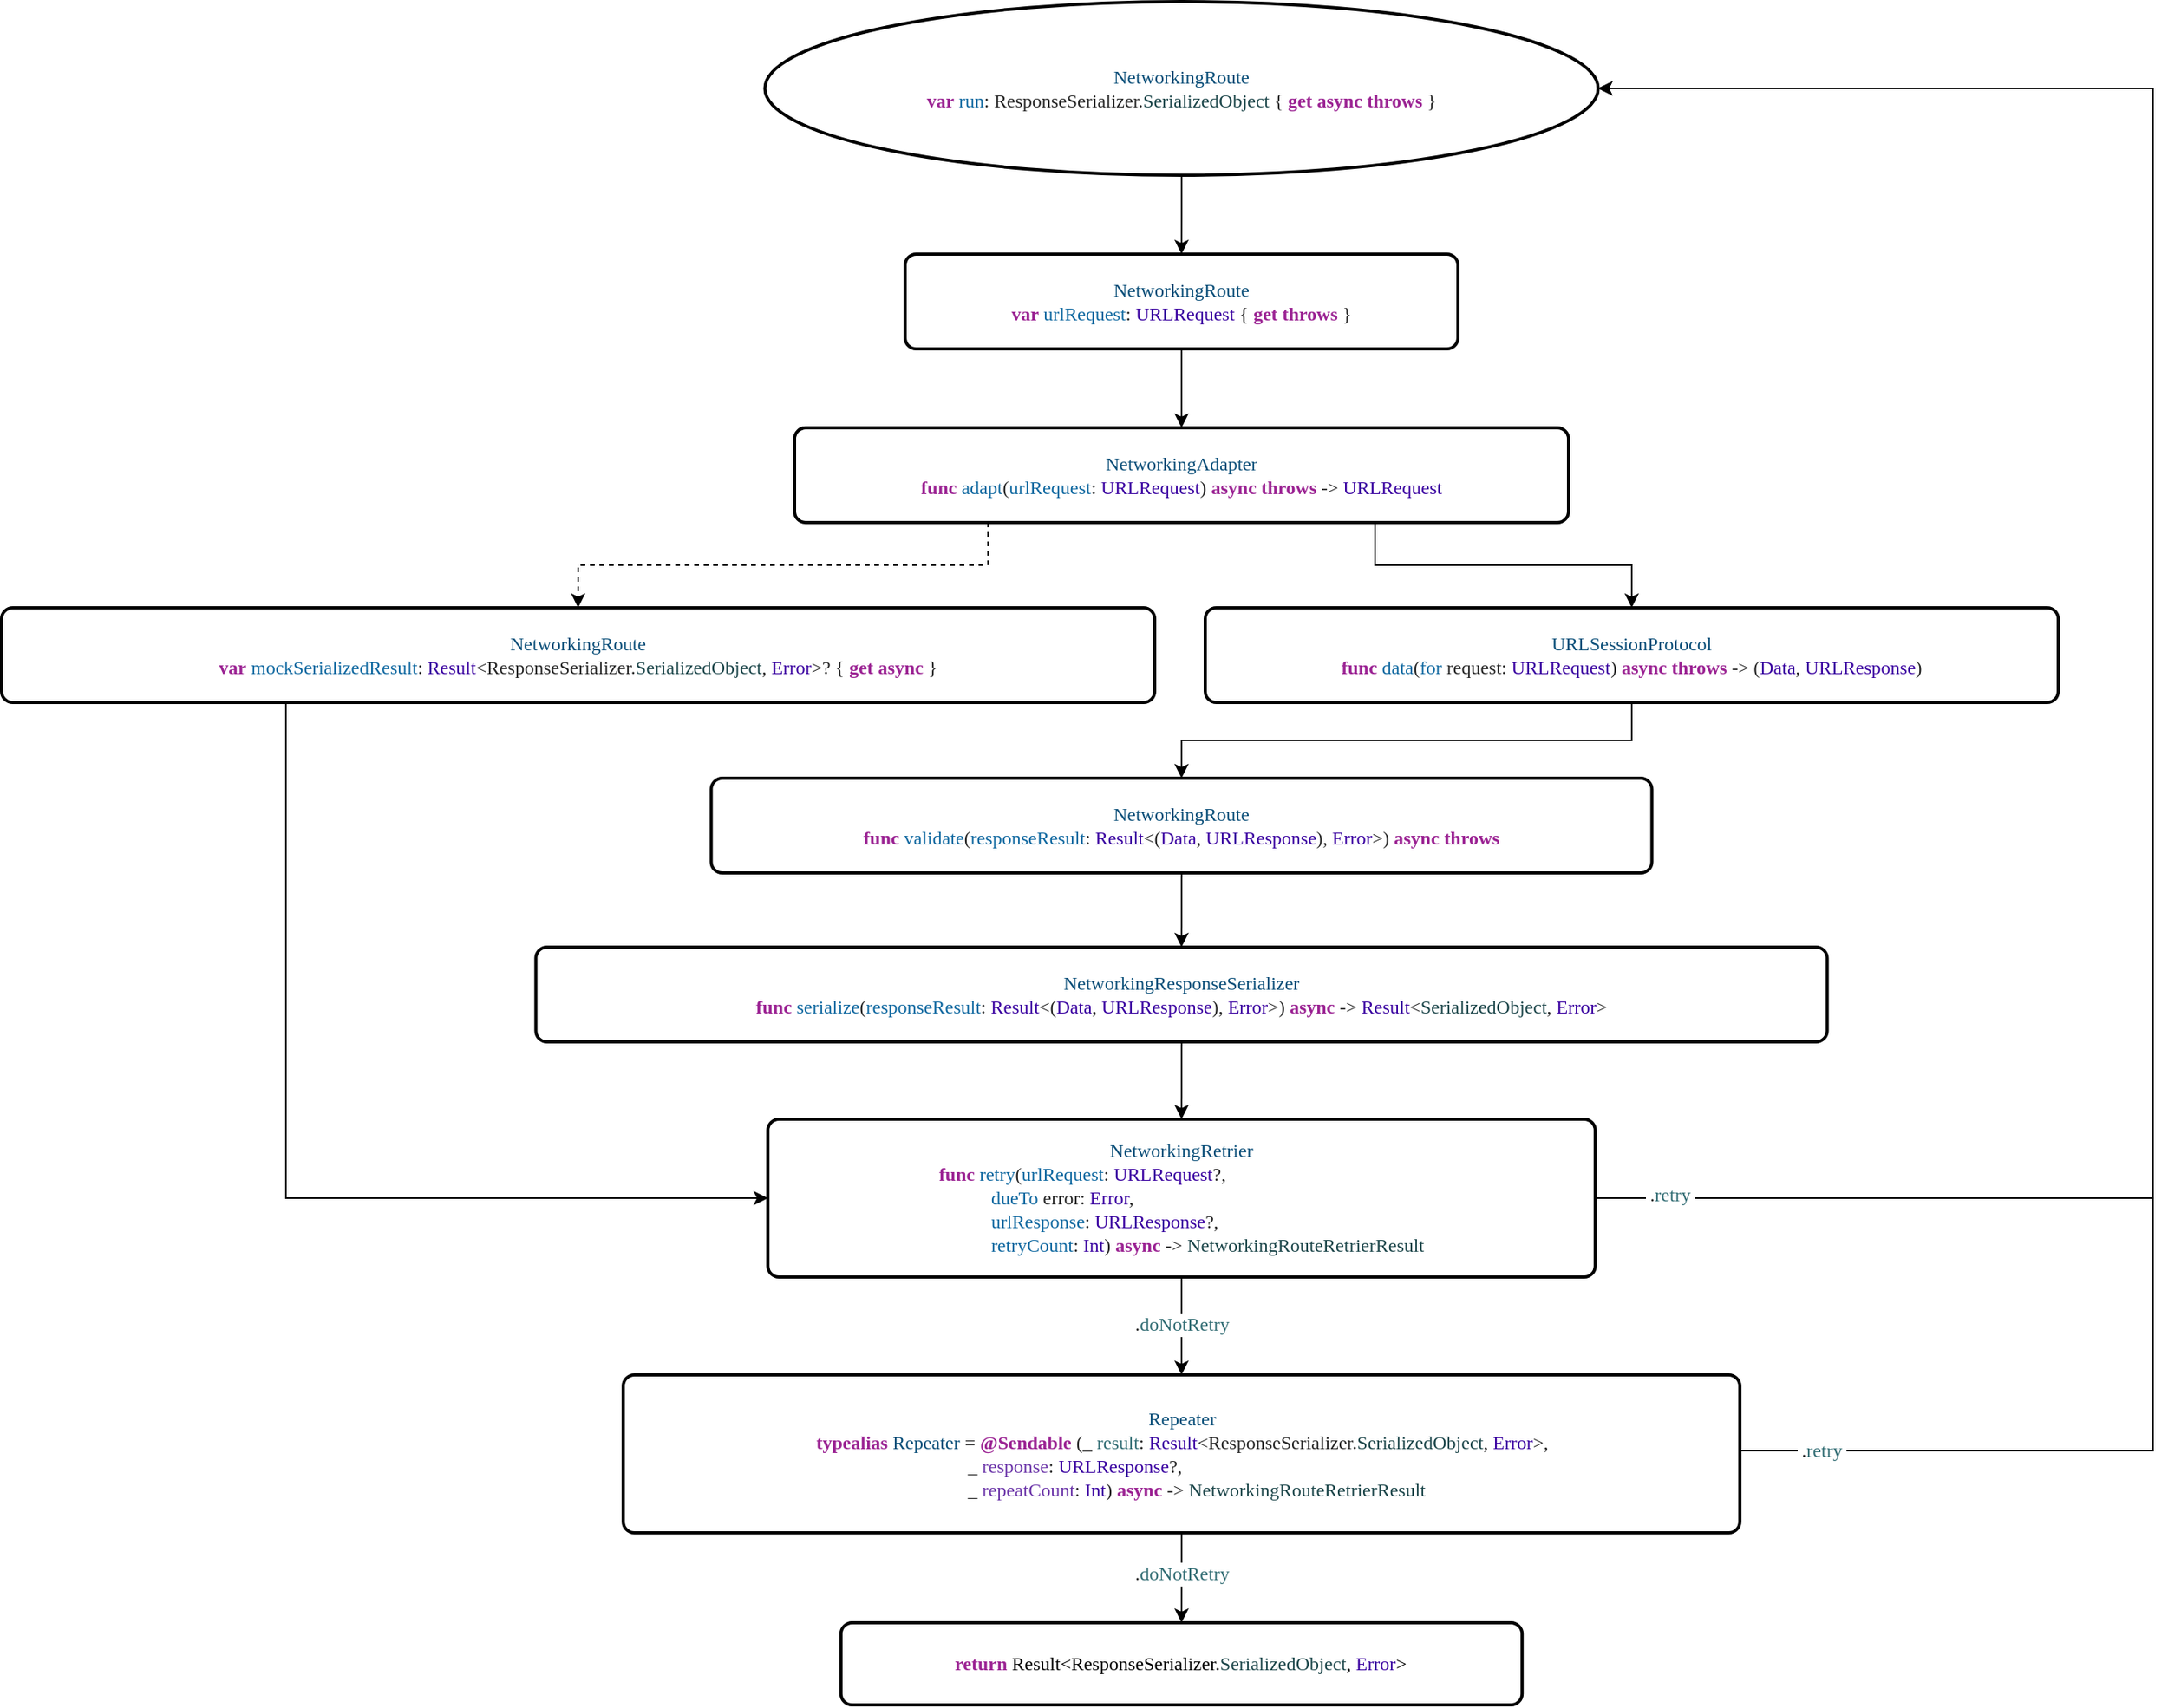 <mxfile version="27.1.6">
  <diagram name="Page-1" id="aGFROf3UrSrFZ-4ZgrgD">
    <mxGraphModel dx="1609" dy="1250" grid="1" gridSize="6" guides="1" tooltips="1" connect="1" arrows="1" fold="1" page="1" pageScale="1" pageWidth="700" pageHeight="550" background="none" math="0" shadow="0">
      <root>
        <mxCell id="0" />
        <mxCell id="1" parent="0" />
        <mxCell id="tvYDaslGmQestlXSa17e-4" style="edgeStyle=orthogonalEdgeStyle;rounded=0;orthogonalLoop=1;jettySize=auto;html=1;entryX=0.5;entryY=0;entryDx=0;entryDy=0;" parent="1" source="tvYDaslGmQestlXSa17e-5" target="tvYDaslGmQestlXSa17e-6" edge="1">
          <mxGeometry relative="1" as="geometry" />
        </mxCell>
        <mxCell id="tvYDaslGmQestlXSa17e-5" value="&lt;p style=&quot;margin: 0px; font-width: normal; line-height: normal; font-family: Menlo; font-size-adjust: none; font-kerning: auto; font-variant-alternates: normal; font-variant-ligatures: normal; font-variant-numeric: normal; font-variant-east-asian: normal; font-variant-position: normal; font-feature-settings: normal; font-optical-sizing: auto; font-variation-settings: normal; color: rgb(11, 79, 121); background-color: rgb(255, 255, 255);&quot;&gt;NetworkingRoute&lt;/p&gt;&lt;div&gt;&lt;p style=&quot;margin: 0px; font-style: normal; font-variant-caps: normal; font-width: normal; line-height: normal; font-family: Menlo; font-size-adjust: none; font-kerning: auto; font-variant-alternates: normal; font-variant-ligatures: normal; font-variant-numeric: normal; font-variant-east-asian: normal; font-variant-position: normal; font-feature-settings: normal; font-optical-sizing: auto; font-variation-settings: normal; color: rgba(0, 0, 0, 0.85); background-color: rgb(255, 255, 255);&quot;&gt;&lt;span style=&quot;color: rgb(155, 35, 147);&quot;&gt;&lt;b&gt;var&lt;/b&gt;&lt;/span&gt; &lt;span style=&quot;color: rgb(15, 104, 160);&quot;&gt;run&lt;/span&gt;: ResponseSerializer.&lt;span style=&quot;color: rgb(28, 70, 74);&quot;&gt;SerializedObject&lt;/span&gt; {&amp;nbsp;&lt;span style=&quot;color: rgb(155, 35, 147);&quot;&gt;&lt;b&gt;get&lt;/b&gt;&lt;/span&gt;&amp;nbsp;&lt;span style=&quot;color: rgb(155, 35, 147);&quot;&gt;&lt;b&gt;async&lt;/b&gt;&lt;/span&gt;&amp;nbsp;&lt;span style=&quot;color: rgb(155, 35, 147);&quot;&gt;&lt;b&gt;throws&lt;/b&gt;&lt;/span&gt;&amp;nbsp;}&lt;/p&gt;&lt;/div&gt;" style="strokeWidth=2;html=1;shape=mxgraph.flowchart.start_1;whiteSpace=wrap;fillColor=light-dark(#FFFFFF,#121212);" parent="1" vertex="1">
          <mxGeometry x="501.25" y="12" width="527.5" height="110" as="geometry" />
        </mxCell>
        <mxCell id="z3iySmhylYlxjhsodRu1-71" style="edgeStyle=orthogonalEdgeStyle;shape=connector;rounded=0;jumpStyle=arc;jumpSize=12;orthogonalLoop=1;jettySize=auto;html=1;entryX=0.5;entryY=0;entryDx=0;entryDy=0;strokeColor=default;align=center;verticalAlign=middle;fontFamily=Helvetica;fontSize=11;fontColor=default;labelBackgroundColor=default;endArrow=classic;" edge="1" parent="1" source="tvYDaslGmQestlXSa17e-6" target="tvYDaslGmQestlXSa17e-7">
          <mxGeometry relative="1" as="geometry" />
        </mxCell>
        <mxCell id="tvYDaslGmQestlXSa17e-6" value="&lt;p style=&quot;margin: 0px; font-style: normal; font-variant-caps: normal; font-width: normal; line-height: normal; font-family: Menlo; font-size-adjust: none; font-kerning: auto; font-variant-alternates: normal; font-variant-ligatures: normal; font-variant-numeric: normal; font-variant-east-asian: normal; font-variant-position: normal; font-feature-settings: normal; font-optical-sizing: auto; font-variation-settings: normal; color: rgb(11, 79, 121); background-color: rgb(255, 255, 255);&quot;&gt;NetworkingRoute&lt;/p&gt;&lt;p style=&quot;margin: 0px; font-style: normal; font-variant-caps: normal; font-weight: normal; font-width: normal; font-size: 12px; line-height: normal; font-family: Menlo; font-size-adjust: none; font-kerning: auto; font-variant-alternates: normal; font-variant-ligatures: normal; font-variant-numeric: normal; font-variant-east-asian: normal; font-variant-position: normal; font-feature-settings: normal; font-optical-sizing: auto; font-variation-settings: normal; color: rgb(155, 35, 147); background-color: rgb(255, 255, 255);&quot;&gt;&lt;b&gt;var&lt;/b&gt;&lt;span style=&quot;color: rgba(0, 0, 0, 0.85);&quot;&gt; &lt;/span&gt;&lt;span style=&quot;color: rgb(15, 104, 160);&quot;&gt;urlRequest&lt;/span&gt;&lt;span style=&quot;color: rgba(0, 0, 0, 0.85);&quot;&gt;: &lt;/span&gt;&lt;span style=&quot;color: rgb(57, 0, 160);&quot;&gt;URLRequest&lt;/span&gt;&lt;span style=&quot;color: rgba(0, 0, 0, 0.85);&quot;&gt; { &lt;/span&gt;&lt;b&gt;get&lt;/b&gt;&lt;span style=&quot;color: rgba(0, 0, 0, 0.85);&quot;&gt; &lt;/span&gt;&lt;b&gt;throws&lt;/b&gt;&lt;span style=&quot;color: rgba(0, 0, 0, 0.85);&quot;&gt; }&lt;/span&gt;&lt;/p&gt;" style="rounded=1;whiteSpace=wrap;html=1;absoluteArcSize=1;arcSize=14;strokeWidth=2;fillColor=light-dark(#FFFFFF,#121212);" parent="1" vertex="1">
          <mxGeometry x="590" y="172" width="350" height="60" as="geometry" />
        </mxCell>
        <mxCell id="z3iySmhylYlxjhsodRu1-72" style="edgeStyle=orthogonalEdgeStyle;shape=connector;rounded=0;jumpStyle=arc;jumpSize=12;orthogonalLoop=1;jettySize=auto;html=1;entryX=0.5;entryY=0;entryDx=0;entryDy=0;strokeColor=default;align=center;verticalAlign=middle;fontFamily=Helvetica;fontSize=11;fontColor=default;labelBackgroundColor=default;endArrow=classic;exitX=0.25;exitY=1;exitDx=0;exitDy=0;dashed=1;" edge="1" parent="1" source="tvYDaslGmQestlXSa17e-7" target="tvYDaslGmQestlXSa17e-21">
          <mxGeometry relative="1" as="geometry">
            <Array as="points">
              <mxPoint x="643" y="369" />
              <mxPoint x="383" y="369" />
            </Array>
          </mxGeometry>
        </mxCell>
        <mxCell id="z3iySmhylYlxjhsodRu1-73" style="edgeStyle=orthogonalEdgeStyle;shape=connector;rounded=0;jumpStyle=arc;jumpSize=12;orthogonalLoop=1;jettySize=auto;html=1;entryX=0.5;entryY=0;entryDx=0;entryDy=0;strokeColor=default;align=center;verticalAlign=middle;fontFamily=Helvetica;fontSize=11;fontColor=default;labelBackgroundColor=default;endArrow=classic;exitX=0.75;exitY=1;exitDx=0;exitDy=0;" edge="1" parent="1" source="tvYDaslGmQestlXSa17e-7" target="tvYDaslGmQestlXSa17e-23">
          <mxGeometry relative="1" as="geometry" />
        </mxCell>
        <mxCell id="tvYDaslGmQestlXSa17e-7" value="&lt;p style=&quot;margin: 0px; font-style: normal; font-variant-caps: normal; font-width: normal; line-height: normal; font-family: Menlo; font-size-adjust: none; font-kerning: auto; font-variant-alternates: normal; font-variant-ligatures: normal; font-variant-numeric: normal; font-variant-east-asian: normal; font-variant-position: normal; font-feature-settings: normal; font-optical-sizing: auto; font-variation-settings: normal; color: rgb(11, 79, 121); background-color: rgb(255, 255, 255);&quot;&gt;NetworkingAdapter&lt;/p&gt;&lt;p style=&quot;margin: 0px; font-style: normal; font-variant-caps: normal; font-width: normal; line-height: normal; font-family: Menlo; font-size-adjust: none; font-kerning: auto; font-variant-alternates: normal; font-variant-ligatures: normal; font-variant-numeric: normal; font-variant-east-asian: normal; font-variant-position: normal; font-feature-settings: normal; font-optical-sizing: auto; font-variation-settings: normal; color: rgb(57, 0, 160); background-color: rgb(255, 255, 255);&quot;&gt;&lt;span style=&quot;color: rgb(155, 35, 147);&quot;&gt;&lt;b&gt;func&lt;/b&gt;&lt;/span&gt;&lt;span style=&quot;color: rgba(0, 0, 0, 0.85);&quot;&gt; &lt;/span&gt;&lt;span style=&quot;color: rgb(15, 104, 160);&quot;&gt;adapt&lt;/span&gt;&lt;span style=&quot;color: rgba(0, 0, 0, 0.85);&quot;&gt;(&lt;/span&gt;&lt;span style=&quot;color: rgb(15, 104, 160);&quot;&gt;urlRequest&lt;/span&gt;&lt;span style=&quot;color: rgba(0, 0, 0, 0.85);&quot;&gt;: &lt;/span&gt;URLRequest&lt;span style=&quot;color: rgba(0, 0, 0, 0.85);&quot;&gt;) &lt;/span&gt;&lt;span style=&quot;color: rgb(155, 35, 147);&quot;&gt;&lt;b&gt;async&lt;/b&gt;&lt;/span&gt;&lt;span style=&quot;color: rgba(0, 0, 0, 0.85);&quot;&gt; &lt;/span&gt;&lt;span style=&quot;color: rgb(155, 35, 147);&quot;&gt;&lt;b&gt;throws&lt;/b&gt;&lt;/span&gt;&lt;span style=&quot;color: rgba(0, 0, 0, 0.85);&quot;&gt; -&amp;gt; &lt;/span&gt;URLRequest&lt;/p&gt;" style="rounded=1;whiteSpace=wrap;html=1;absoluteArcSize=1;arcSize=14;strokeWidth=2;fillColor=light-dark(#FFFFFF,#121212);" parent="1" vertex="1">
          <mxGeometry x="520" y="282" width="490" height="60" as="geometry" />
        </mxCell>
        <mxCell id="z3iySmhylYlxjhsodRu1-79" style="edgeStyle=orthogonalEdgeStyle;shape=connector;rounded=0;jumpStyle=arc;jumpSize=12;orthogonalLoop=1;jettySize=auto;html=1;entryX=0;entryY=0.5;entryDx=0;entryDy=0;strokeColor=default;align=center;verticalAlign=middle;fontFamily=Helvetica;fontSize=11;fontColor=default;labelBackgroundColor=default;endArrow=classic;exitX=0.25;exitY=1;exitDx=0;exitDy=0;" edge="1" parent="1" source="tvYDaslGmQestlXSa17e-21" target="tvYDaslGmQestlXSa17e-26">
          <mxGeometry relative="1" as="geometry">
            <Array as="points">
              <mxPoint x="198" y="456" />
              <mxPoint x="198" y="770" />
            </Array>
          </mxGeometry>
        </mxCell>
        <mxCell id="tvYDaslGmQestlXSa17e-21" value="&lt;p style=&quot;margin: 0px; font-style: normal; font-variant-caps: normal; font-width: normal; line-height: normal; font-family: Menlo; font-size-adjust: none; font-kerning: auto; font-variant-alternates: normal; font-variant-ligatures: normal; font-variant-numeric: normal; font-variant-east-asian: normal; font-variant-position: normal; font-feature-settings: normal; font-optical-sizing: auto; font-variation-settings: normal; color: rgb(11, 79, 121); background-color: rgb(255, 255, 255);&quot;&gt;NetworkingRoute&lt;/p&gt;&lt;p style=&quot;margin: 0px; font-style: normal; font-variant-caps: normal; font-width: normal; line-height: normal; font-family: Menlo; font-size-adjust: none; font-kerning: auto; font-variant-alternates: normal; font-variant-ligatures: normal; font-variant-numeric: normal; font-variant-east-asian: normal; font-variant-position: normal; font-variant-emoji: normal; font-feature-settings: normal; font-optical-sizing: auto; font-variation-settings: normal; color: rgba(0, 0, 0, 0.85); background-color: rgb(255, 255, 255);&quot;&gt;&lt;span style=&quot;color: #9b2393&quot;&gt;&lt;b&gt;var&lt;/b&gt;&lt;/span&gt; &lt;span style=&quot;color: #0f68a0&quot;&gt;mockSerializedResult&lt;/span&gt;: &lt;span style=&quot;color: #3900a0&quot;&gt;Result&lt;/span&gt;&amp;lt;ResponseSerializer.&lt;span style=&quot;color: #1c464a&quot;&gt;SerializedObject&lt;/span&gt;, &lt;span style=&quot;color: #3900a0&quot;&gt;Error&lt;/span&gt;&amp;gt;? { &lt;span style=&quot;color: #9b2393&quot;&gt;&lt;b&gt;get&lt;/b&gt;&lt;/span&gt; &lt;span style=&quot;color: #9b2393&quot;&gt;&lt;b&gt;async&lt;/b&gt;&lt;/span&gt; }&lt;/p&gt;" style="rounded=1;whiteSpace=wrap;html=1;absoluteArcSize=1;arcSize=14;strokeWidth=2;fillColor=light-dark(#FFFFFF,#121212);" parent="1" vertex="1">
          <mxGeometry x="18" y="396" width="730" height="60" as="geometry" />
        </mxCell>
        <mxCell id="z3iySmhylYlxjhsodRu1-76" style="edgeStyle=orthogonalEdgeStyle;shape=connector;rounded=0;jumpStyle=arc;jumpSize=12;orthogonalLoop=1;jettySize=auto;html=1;entryX=0.5;entryY=0;entryDx=0;entryDy=0;strokeColor=default;align=center;verticalAlign=middle;fontFamily=Helvetica;fontSize=11;fontColor=default;labelBackgroundColor=default;endArrow=classic;exitX=0.5;exitY=1;exitDx=0;exitDy=0;" edge="1" parent="1" source="tvYDaslGmQestlXSa17e-23" target="z3iySmhylYlxjhsodRu1-70">
          <mxGeometry relative="1" as="geometry" />
        </mxCell>
        <mxCell id="tvYDaslGmQestlXSa17e-23" value="&lt;p style=&quot;margin: 0px; font-style: normal; font-variant-caps: normal; font-width: normal; line-height: normal; font-family: Menlo; font-size-adjust: none; font-kerning: auto; font-variant-alternates: normal; font-variant-ligatures: normal; font-variant-numeric: normal; font-variant-east-asian: normal; font-variant-position: normal; font-feature-settings: normal; font-optical-sizing: auto; font-variation-settings: normal; color: rgb(11, 79, 121); background-color: rgb(255, 255, 255);&quot;&gt;URLSessionProtocol&lt;/p&gt;&lt;p style=&quot;margin: 0px; font-style: normal; font-variant-caps: normal; font-width: normal; line-height: normal; font-family: Menlo; font-size-adjust: none; font-kerning: auto; font-variant-alternates: normal; font-variant-ligatures: normal; font-variant-numeric: normal; font-variant-east-asian: normal; font-variant-position: normal; font-variant-emoji: normal; font-feature-settings: normal; font-optical-sizing: auto; font-variation-settings: normal; color: rgb(57, 0, 160); background-color: rgb(255, 255, 255);&quot;&gt;&lt;span style=&quot;color: #9b2393&quot;&gt;&lt;b&gt;func&lt;/b&gt;&lt;/span&gt;&lt;span style=&quot;color: rgba(0, 0, 0, 0.85)&quot;&gt; &lt;/span&gt;&lt;span style=&quot;color: #0f68a0&quot;&gt;data&lt;/span&gt;&lt;span style=&quot;color: rgba(0, 0, 0, 0.85)&quot;&gt;(&lt;/span&gt;&lt;span style=&quot;color: #0f68a0&quot;&gt;for&lt;/span&gt;&lt;span style=&quot;color: rgba(0, 0, 0, 0.85)&quot;&gt; request: &lt;/span&gt;URLRequest&lt;span style=&quot;color: rgba(0, 0, 0, 0.85)&quot;&gt;) &lt;/span&gt;&lt;span style=&quot;color: #9b2393&quot;&gt;&lt;b&gt;async&lt;/b&gt;&lt;/span&gt;&lt;span style=&quot;color: rgba(0, 0, 0, 0.85)&quot;&gt; &lt;/span&gt;&lt;span style=&quot;color: #9b2393&quot;&gt;&lt;b&gt;throws&lt;/b&gt;&lt;/span&gt;&lt;span style=&quot;color: rgba(0, 0, 0, 0.85)&quot;&gt; -&amp;gt; (&lt;/span&gt;Data&lt;span style=&quot;color: rgba(0, 0, 0, 0.85)&quot;&gt;, &lt;/span&gt;URLResponse&lt;span style=&quot;color: rgba(0, 0, 0, 0.85)&quot;&gt;)&lt;/span&gt;&lt;/p&gt;" style="rounded=1;whiteSpace=wrap;html=1;absoluteArcSize=1;arcSize=14;strokeWidth=2;fillColor=light-dark(#FFFFFF,#121212);" parent="1" vertex="1">
          <mxGeometry x="780" y="396" width="540" height="60" as="geometry" />
        </mxCell>
        <mxCell id="z3iySmhylYlxjhsodRu1-78" style="edgeStyle=orthogonalEdgeStyle;shape=connector;rounded=0;jumpStyle=arc;jumpSize=12;orthogonalLoop=1;jettySize=auto;html=1;entryX=0.5;entryY=0;entryDx=0;entryDy=0;strokeColor=default;align=center;verticalAlign=middle;fontFamily=Helvetica;fontSize=11;fontColor=default;labelBackgroundColor=default;endArrow=classic;" edge="1" parent="1" source="tvYDaslGmQestlXSa17e-25" target="tvYDaslGmQestlXSa17e-26">
          <mxGeometry relative="1" as="geometry" />
        </mxCell>
        <mxCell id="tvYDaslGmQestlXSa17e-25" value="&lt;p style=&quot;margin: 0px; font-style: normal; font-variant-caps: normal; font-width: normal; line-height: normal; font-family: Menlo; font-size-adjust: none; font-kerning: auto; font-variant-alternates: normal; font-variant-ligatures: normal; font-variant-numeric: normal; font-variant-east-asian: normal; font-variant-position: normal; font-feature-settings: normal; font-optical-sizing: auto; font-variation-settings: normal; color: rgb(11, 79, 121); background-color: rgb(255, 255, 255);&quot;&gt;&lt;span style=&quot;color: rgb(155, 35, 147);&quot;&gt;&lt;span style=&quot;color: rgb(11, 79, 121); background-color: rgb(255, 255, 255);&quot;&gt;NetworkingResponseSerializer&lt;/span&gt;&lt;/span&gt;&lt;/p&gt;&lt;p style=&quot;margin: 0px; font-style: normal; font-variant-caps: normal; font-width: normal; line-height: normal; font-family: Menlo; font-size-adjust: none; font-kerning: auto; font-variant-alternates: normal; font-variant-ligatures: normal; font-variant-numeric: normal; font-variant-east-asian: normal; font-variant-position: normal; font-feature-settings: normal; font-optical-sizing: auto; font-variation-settings: normal; color: rgb(57, 0, 160); background-color: rgb(255, 255, 255);&quot;&gt;&lt;span style=&quot;color: rgb(155, 35, 147);&quot;&gt;&lt;b&gt;func&lt;/b&gt;&lt;/span&gt;&lt;span style=&quot;color: rgba(0, 0, 0, 0.85);&quot;&gt; &lt;/span&gt;&lt;span style=&quot;color: rgb(15, 104, 160);&quot;&gt;serialize&lt;/span&gt;&lt;span style=&quot;color: rgba(0, 0, 0, 0.85);&quot;&gt;(&lt;/span&gt;&lt;span style=&quot;color: rgb(15, 104, 160);&quot;&gt;responseResult&lt;/span&gt;&lt;span style=&quot;color: rgba(0, 0, 0, 0.85);&quot;&gt;: &lt;/span&gt;Result&lt;span style=&quot;color: rgba(0, 0, 0, 0.85);&quot;&gt;&amp;lt;(&lt;/span&gt;Data&lt;span style=&quot;color: rgba(0, 0, 0, 0.85);&quot;&gt;, &lt;/span&gt;URLResponse&lt;span style=&quot;color: rgba(0, 0, 0, 0.85);&quot;&gt;), &lt;/span&gt;Error&lt;span style=&quot;color: rgba(0, 0, 0, 0.85);&quot;&gt;&amp;gt;) &lt;/span&gt;&lt;span style=&quot;color: rgb(155, 35, 147);&quot;&gt;&lt;b&gt;async&lt;/b&gt;&lt;/span&gt;&lt;span style=&quot;color: rgba(0, 0, 0, 0.85);&quot;&gt; -&amp;gt; &lt;/span&gt;Result&lt;span style=&quot;color: rgba(0, 0, 0, 0.85);&quot;&gt;&amp;lt;&lt;/span&gt;&lt;span style=&quot;color: rgb(28, 70, 74);&quot;&gt;SerializedObject&lt;/span&gt;&lt;span style=&quot;color: rgba(0, 0, 0, 0.85);&quot;&gt;, &lt;/span&gt;Error&lt;span style=&quot;color: rgba(0, 0, 0, 0.85);&quot;&gt;&amp;gt;&lt;/span&gt;&lt;/p&gt;" style="rounded=1;whiteSpace=wrap;html=1;absoluteArcSize=1;arcSize=14;strokeWidth=2;fillColor=light-dark(#FFFFFF,#121212);" parent="1" vertex="1">
          <mxGeometry x="356.25" y="611" width="817.5" height="60" as="geometry" />
        </mxCell>
        <mxCell id="tvYDaslGmQestlXSa17e-26" value="&lt;p style=&quot;margin: 0px; font-style: normal; font-variant-caps: normal; font-width: normal; line-height: normal; font-family: Menlo; font-size-adjust: none; font-kerning: auto; font-variant-alternates: normal; font-variant-ligatures: normal; font-variant-numeric: normal; font-variant-east-asian: normal; font-variant-position: normal; font-feature-settings: normal; font-optical-sizing: auto; font-variation-settings: normal; color: rgb(11, 79, 121); background-color: rgb(255, 255, 255);&quot;&gt;&lt;span style=&quot;color: rgb(155, 35, 147);&quot;&gt;&lt;span style=&quot;color: rgb(11, 79, 121); background-color: rgb(255, 255, 255);&quot;&gt;NetworkingRetrier&lt;/span&gt;&lt;/span&gt;&lt;/p&gt;&lt;p style=&quot;text-align: left; margin: 0px; font-style: normal; font-variant-caps: normal; font-width: normal; line-height: normal; font-family: Menlo; font-size-adjust: none; font-kerning: auto; font-variant-alternates: normal; font-variant-ligatures: normal; font-variant-numeric: normal; font-variant-east-asian: normal; font-variant-position: normal; font-feature-settings: normal; font-optical-sizing: auto; font-variation-settings: normal; color: rgb(15, 104, 160); background-color: rgb(255, 255, 255);&quot;&gt;&lt;span style=&quot;color: rgb(155, 35, 147);&quot;&gt;&lt;b&gt;func&lt;/b&gt;&lt;/span&gt;&lt;span style=&quot;color: rgba(0, 0, 0, 0.85);&quot;&gt; &lt;/span&gt;retry&lt;span style=&quot;color: rgba(0, 0, 0, 0.85);&quot;&gt;(&lt;/span&gt;urlRequest&lt;span style=&quot;color: rgba(0, 0, 0, 0.85);&quot;&gt;: &lt;/span&gt;&lt;span style=&quot;color: rgb(57, 0, 160);&quot;&gt;URLRequest&lt;/span&gt;&lt;span style=&quot;color: rgba(0, 0, 0, 0.85);&quot;&gt;?,&lt;/span&gt;&lt;/p&gt;&lt;p style=&quot;text-align: left; margin: 0px; font-style: normal; font-variant-caps: normal; font-width: normal; line-height: normal; font-family: Menlo; font-size-adjust: none; font-kerning: auto; font-variant-alternates: normal; font-variant-ligatures: normal; font-variant-numeric: normal; font-variant-east-asian: normal; font-variant-position: normal; font-feature-settings: normal; font-optical-sizing: auto; font-variation-settings: normal; color: rgba(0, 0, 0, 0.85); background-color: rgb(255, 255, 255);&quot;&gt;&amp;nbsp;&amp;nbsp; &amp;nbsp; &amp;nbsp; &amp;nbsp; &amp;nbsp; &lt;span style=&quot;color: rgb(15, 104, 160);&quot;&gt;dueTo&lt;/span&gt; error: &lt;span style=&quot;color: rgb(57, 0, 160);&quot;&gt;Error&lt;/span&gt;,&lt;/p&gt;&lt;p style=&quot;text-align: left; margin: 0px; font-style: normal; font-variant-caps: normal; font-width: normal; line-height: normal; font-family: Menlo; font-size-adjust: none; font-kerning: auto; font-variant-alternates: normal; font-variant-ligatures: normal; font-variant-numeric: normal; font-variant-east-asian: normal; font-variant-position: normal; font-feature-settings: normal; font-optical-sizing: auto; font-variation-settings: normal; color: rgba(0, 0, 0, 0.85); background-color: rgb(255, 255, 255);&quot;&gt;&amp;nbsp;&amp;nbsp; &amp;nbsp; &amp;nbsp; &amp;nbsp; &amp;nbsp; &lt;span style=&quot;color: rgb(15, 104, 160);&quot;&gt;urlResponse&lt;/span&gt;: &lt;span style=&quot;color: rgb(57, 0, 160);&quot;&gt;URLResponse&lt;/span&gt;?,&lt;/p&gt;&lt;p style=&quot;text-align: left; margin: 0px; font-style: normal; font-variant-caps: normal; font-width: normal; line-height: normal; font-family: Menlo; font-size-adjust: none; font-kerning: auto; font-variant-alternates: normal; font-variant-ligatures: normal; font-variant-numeric: normal; font-variant-east-asian: normal; font-variant-position: normal; font-feature-settings: normal; font-optical-sizing: auto; font-variation-settings: normal; color: rgb(28, 70, 74); background-color: rgb(255, 255, 255);&quot;&gt;&lt;span style=&quot;color: rgba(0, 0, 0, 0.85);&quot;&gt;&amp;nbsp;&amp;nbsp; &amp;nbsp; &amp;nbsp; &amp;nbsp; &amp;nbsp; &lt;/span&gt;&lt;span style=&quot;color: rgb(15, 104, 160);&quot;&gt;retryCount&lt;/span&gt;&lt;span style=&quot;color: rgba(0, 0, 0, 0.85);&quot;&gt;: &lt;/span&gt;&lt;span style=&quot;color: rgb(57, 0, 160);&quot;&gt;Int&lt;/span&gt;&lt;span style=&quot;color: rgba(0, 0, 0, 0.85);&quot;&gt;) &lt;/span&gt;&lt;span style=&quot;color: rgb(155, 35, 147);&quot;&gt;&lt;b&gt;async&lt;/b&gt;&lt;/span&gt;&lt;span style=&quot;color: rgba(0, 0, 0, 0.85);&quot;&gt; -&amp;gt; &lt;/span&gt;NetworkingRouteRetrierResult&lt;/p&gt;" style="rounded=1;whiteSpace=wrap;html=1;absoluteArcSize=1;arcSize=14;strokeWidth=2;fillColor=light-dark(#FFFFFF,#121212);" parent="1" vertex="1">
          <mxGeometry x="503.13" y="720" width="523.75" height="100" as="geometry" />
        </mxCell>
        <mxCell id="tvYDaslGmQestlXSa17e-27" value="&lt;p style=&quot;margin: 0px; font-style: normal; font-variant-caps: normal; font-width: normal; line-height: normal; font-family: Menlo; font-size-adjust: none; font-kerning: auto; font-variant-alternates: normal; font-variant-ligatures: normal; font-variant-numeric: normal; font-variant-east-asian: normal; font-variant-position: normal; font-feature-settings: normal; font-optical-sizing: auto; font-variation-settings: normal; color: rgb(11, 79, 121); background-color: rgb(255, 255, 255);&quot;&gt;Repeater&lt;/p&gt;&lt;p style=&quot;text-align: left; margin: 0px; font-style: normal; font-variant-caps: normal; font-width: normal; line-height: normal; font-family: Menlo; font-size-adjust: none; font-kerning: auto; font-variant-alternates: normal; font-variant-ligatures: normal; font-variant-numeric: normal; font-variant-east-asian: normal; font-variant-position: normal; font-feature-settings: normal; font-optical-sizing: auto; font-variation-settings: normal; color: rgba(0, 0, 0, 0.85); background-color: rgb(255, 255, 255);&quot;&gt;&lt;span style=&quot;color: rgb(155, 35, 147);&quot;&gt;&lt;b&gt;typealias&lt;/b&gt;&lt;/span&gt; &lt;span style=&quot;color: rgb(11, 79, 121);&quot;&gt;Repeater&lt;/span&gt; = &lt;span style=&quot;color: rgb(155, 35, 147);&quot;&gt;&lt;b&gt;@Sendable&lt;/b&gt;&lt;/span&gt; (_ &lt;span style=&quot;color: rgb(50, 109, 116);&quot;&gt;result&lt;/span&gt;: &lt;span style=&quot;color: rgb(57, 0, 160);&quot;&gt;Result&lt;/span&gt;&amp;lt;ResponseSerializer.&lt;span style=&quot;color: rgb(28, 70, 74);&quot;&gt;SerializedObject&lt;/span&gt;, &lt;span style=&quot;color: rgb(57, 0, 160);&quot;&gt;Error&lt;/span&gt;&amp;gt;,&lt;/p&gt;&lt;p style=&quot;text-align: left; margin: 0px; font-style: normal; font-variant-caps: normal; font-width: normal; line-height: normal; font-family: Menlo; font-size-adjust: none; font-kerning: auto; font-variant-alternates: normal; font-variant-ligatures: normal; font-variant-numeric: normal; font-variant-east-asian: normal; font-variant-position: normal; font-feature-settings: normal; font-optical-sizing: auto; font-variation-settings: normal; color: rgba(0, 0, 0, 0.85); background-color: rgb(255, 255, 255);&quot;&gt;&amp;nbsp; &amp;nbsp; &amp;nbsp; &amp;nbsp; &amp;nbsp; &amp;nbsp; &amp;nbsp; &amp;nbsp; &amp;nbsp; &amp;nbsp; &amp;nbsp; &amp;nbsp; &amp;nbsp; &amp;nbsp; &amp;nbsp; &amp;nbsp; _ &lt;span style=&quot;color: rgb(108, 54, 169);&quot;&gt;response&lt;/span&gt;: &lt;span style=&quot;color: rgb(57, 0, 160);&quot;&gt;URLResponse&lt;/span&gt;?,&lt;/p&gt;&lt;p style=&quot;text-align: left; margin: 0px; font-style: normal; font-variant-caps: normal; font-width: normal; line-height: normal; font-family: Menlo; font-size-adjust: none; font-kerning: auto; font-variant-alternates: normal; font-variant-ligatures: normal; font-variant-numeric: normal; font-variant-east-asian: normal; font-variant-position: normal; font-feature-settings: normal; font-optical-sizing: auto; font-variation-settings: normal; color: rgba(0, 0, 0, 0.85); background-color: rgb(255, 255, 255);&quot;&gt;&amp;nbsp; &amp;nbsp; &amp;nbsp; &amp;nbsp; &amp;nbsp; &amp;nbsp; &amp;nbsp; &amp;nbsp; &amp;nbsp; &amp;nbsp; &amp;nbsp; &amp;nbsp; &amp;nbsp; &amp;nbsp; &amp;nbsp; &amp;nbsp; _ &lt;span style=&quot;color: rgb(108, 54, 169);&quot;&gt;repeatCount&lt;/span&gt;: &lt;span style=&quot;color: rgb(57, 0, 160);&quot;&gt;Int&lt;/span&gt;) &lt;span style=&quot;color: rgb(155, 35, 147);&quot;&gt;&lt;b&gt;async&lt;/b&gt;&lt;/span&gt; -&amp;gt; &lt;span style=&quot;color: rgb(28, 70, 74);&quot;&gt;NetworkingRouteRetrierResult&lt;/span&gt;&lt;/p&gt;" style="rounded=1;whiteSpace=wrap;html=1;absoluteArcSize=1;arcSize=14;strokeWidth=2;fillColor=light-dark(#FFFFFF,#121212);" parent="1" vertex="1">
          <mxGeometry x="411.57" y="882" width="706.87" height="100" as="geometry" />
        </mxCell>
        <mxCell id="tvYDaslGmQestlXSa17e-30" style="edgeStyle=orthogonalEdgeStyle;rounded=0;orthogonalLoop=1;jettySize=auto;html=1;entryX=1;entryY=0.5;entryDx=0;entryDy=0;entryPerimeter=0;jumpStyle=none;exitX=1;exitY=0.5;exitDx=0;exitDy=0;" parent="1" source="tvYDaslGmQestlXSa17e-27" target="tvYDaslGmQestlXSa17e-5" edge="1">
          <mxGeometry relative="1" as="geometry">
            <mxPoint x="1300.0" y="1202" as="targetPoint" />
            <Array as="points">
              <mxPoint x="1118" y="930" />
              <mxPoint x="1380" y="930" />
              <mxPoint x="1380" y="67" />
            </Array>
            <mxPoint x="845.01" y="1220.0" as="sourcePoint" />
          </mxGeometry>
        </mxCell>
        <mxCell id="tvYDaslGmQestlXSa17e-37" style="edgeStyle=orthogonalEdgeStyle;rounded=0;orthogonalLoop=1;jettySize=auto;html=1;entryX=0.5;entryY=0;entryDx=0;entryDy=0;" parent="1" source="tvYDaslGmQestlXSa17e-27" target="tvYDaslGmQestlXSa17e-38" edge="1">
          <mxGeometry relative="1" as="geometry">
            <mxPoint x="765" y="1034" as="targetPoint" />
          </mxGeometry>
        </mxCell>
        <mxCell id="tvYDaslGmQestlXSa17e-38" value="&lt;p style=&quot;margin: 0px; font-style: normal; font-variant-caps: normal; font-width: normal; line-height: normal; font-family: Menlo; font-size-adjust: none; font-kerning: auto; font-variant-alternates: normal; font-variant-ligatures: normal; font-variant-numeric: normal; font-variant-east-asian: normal; font-variant-position: normal; font-feature-settings: normal; font-optical-sizing: auto; font-variation-settings: normal; color: rgb(11, 79, 121); background-color: rgb(255, 255, 255);&quot;&gt;&lt;br&gt;&lt;/p&gt;&lt;p style=&quot;text-align: left; margin: 0px; font-style: normal; font-variant-caps: normal; font-width: normal; line-height: normal; font-family: Menlo; font-size-adjust: none; font-kerning: auto; font-variant-alternates: normal; font-variant-ligatures: normal; font-variant-numeric: normal; font-variant-east-asian: normal; font-variant-position: normal; font-feature-settings: normal; font-optical-sizing: auto; font-variation-settings: normal; background-color: rgb(255, 255, 255);&quot;&gt;&lt;span&gt;&lt;b style=&quot;caret-color: rgb(252, 149, 245);&quot;&gt;&lt;b style=&quot;caret-color: rgb(252, 149, 245); color: rgb(155, 35, 147);&quot;&gt;return&lt;/b&gt;&amp;nbsp;&lt;/b&gt;Result&lt;/span&gt;&amp;lt;ResponseSerializer.&lt;span style=&quot;color: rgb(28, 70, 74);&quot;&gt;SerializedObject&lt;/span&gt;, &lt;span style=&quot;color: rgb(57, 0, 160);&quot;&gt;Error&lt;/span&gt;&amp;gt;&lt;/p&gt;" style="rounded=1;whiteSpace=wrap;html=1;absoluteArcSize=1;arcSize=14;strokeWidth=2;verticalAlign=middle;spacingTop=-17;fillColor=light-dark(#FFFFFF,#121212);" parent="1" vertex="1">
          <mxGeometry x="549.39" y="1039" width="431.22" height="52" as="geometry" />
        </mxCell>
        <mxCell id="z3iySmhylYlxjhsodRu1-77" style="edgeStyle=orthogonalEdgeStyle;shape=connector;rounded=0;jumpStyle=arc;jumpSize=12;orthogonalLoop=1;jettySize=auto;html=1;entryX=0.5;entryY=0;entryDx=0;entryDy=0;strokeColor=default;align=center;verticalAlign=middle;fontFamily=Helvetica;fontSize=11;fontColor=default;labelBackgroundColor=default;endArrow=classic;" edge="1" parent="1" source="z3iySmhylYlxjhsodRu1-70" target="tvYDaslGmQestlXSa17e-25">
          <mxGeometry relative="1" as="geometry" />
        </mxCell>
        <mxCell id="z3iySmhylYlxjhsodRu1-70" value="&lt;p style=&quot;margin: 0px; font-style: normal; font-variant-caps: normal; font-width: normal; line-height: normal; font-family: Menlo; font-size-adjust: none; font-kerning: auto; font-variant-alternates: normal; font-variant-ligatures: normal; font-variant-numeric: normal; font-variant-east-asian: normal; font-variant-position: normal; font-feature-settings: normal; font-optical-sizing: auto; font-variation-settings: normal; color: rgb(11, 79, 121); background-color: rgb(255, 255, 255);&quot;&gt;NetworkingRoute&lt;br&gt;&lt;/p&gt;&lt;p style=&quot;margin: 0px; font-style: normal; font-variant-caps: normal; font-width: normal; line-height: normal; font-family: Menlo; font-size-adjust: none; font-kerning: auto; font-variant-alternates: normal; font-variant-ligatures: normal; font-variant-numeric: normal; font-variant-east-asian: normal; font-variant-position: normal; font-feature-settings: normal; font-optical-sizing: auto; font-variation-settings: normal; color: rgb(57, 0, 160); background-color: rgb(255, 255, 255);&quot;&gt;&lt;span style=&quot;color: rgb(155, 35, 147);&quot;&gt;&lt;b&gt;func&lt;/b&gt;&lt;/span&gt;&lt;span style=&quot;color: rgba(0, 0, 0, 0.85);&quot;&gt; &lt;/span&gt;&lt;span style=&quot;color: rgb(15, 104, 160);&quot;&gt;validate&lt;/span&gt;&lt;span style=&quot;color: rgba(0, 0, 0, 0.85);&quot;&gt;(&lt;/span&gt;&lt;span style=&quot;color: rgb(15, 104, 160);&quot;&gt;responseResult&lt;/span&gt;&lt;span style=&quot;color: rgba(0, 0, 0, 0.85);&quot;&gt;: &lt;/span&gt;Result&lt;span style=&quot;color: rgba(0, 0, 0, 0.85);&quot;&gt;&amp;lt;(&lt;/span&gt;Data&lt;span style=&quot;color: rgba(0, 0, 0, 0.85);&quot;&gt;, &lt;/span&gt;URLResponse&lt;span style=&quot;color: rgba(0, 0, 0, 0.85);&quot;&gt;), &lt;/span&gt;Error&lt;span style=&quot;color: rgba(0, 0, 0, 0.85);&quot;&gt;&amp;gt;) &lt;/span&gt;&lt;span style=&quot;color: rgb(155, 35, 147);&quot;&gt;&lt;b&gt;async&lt;/b&gt;&lt;/span&gt;&lt;span style=&quot;color: rgba(0, 0, 0, 0.85);&quot;&gt; &lt;/span&gt;&lt;span style=&quot;color: rgb(155, 35, 147);&quot;&gt;&lt;b&gt;throws&lt;/b&gt;&lt;/span&gt;&lt;/p&gt;" style="rounded=1;whiteSpace=wrap;html=1;absoluteArcSize=1;arcSize=14;strokeWidth=2;fillColor=light-dark(#FFFFFF,#121212);spacingBottom=0;" vertex="1" parent="1">
          <mxGeometry x="467.25" y="504" width="595.5" height="60" as="geometry" />
        </mxCell>
        <mxCell id="z3iySmhylYlxjhsodRu1-80" style="edgeStyle=orthogonalEdgeStyle;shape=connector;rounded=0;jumpStyle=arc;jumpSize=12;orthogonalLoop=1;jettySize=auto;html=1;entryX=1;entryY=0.5;entryDx=0;entryDy=0;entryPerimeter=0;strokeColor=default;align=center;verticalAlign=middle;fontFamily=Helvetica;fontSize=11;fontColor=default;labelBackgroundColor=default;endArrow=classic;" edge="1" parent="1" source="tvYDaslGmQestlXSa17e-26" target="tvYDaslGmQestlXSa17e-5">
          <mxGeometry relative="1" as="geometry">
            <Array as="points">
              <mxPoint x="1380" y="770" />
              <mxPoint x="1380" y="67" />
            </Array>
          </mxGeometry>
        </mxCell>
        <mxCell id="z3iySmhylYlxjhsodRu1-82" value="&lt;p style=&quot;margin: 0px; font-style: normal; font-variant-caps: normal; font-width: normal; font-size: 12px; line-height: normal; font-family: Menlo; font-size-adjust: none; font-kerning: auto; font-variant-alternates: normal; font-variant-ligatures: normal; font-variant-numeric: normal; font-variant-east-asian: normal; font-variant-position: normal; font-variant-emoji: normal; font-feature-settings: normal; font-optical-sizing: auto; font-variation-settings: normal; color: rgb(50, 109, 116); background-color: rgb(255, 255, 255);&quot;&gt;&lt;span style=&quot;color: rgba(0, 0, 0, 0.85)&quot;&gt;&amp;nbsp;.&lt;/span&gt;retry&amp;nbsp;&lt;/p&gt;" style="edgeLabel;html=1;align=center;verticalAlign=middle;resizable=0;points=[];fontFamily=Helvetica;fontSize=11;fontColor=default;labelBackgroundColor=default;" vertex="1" connectable="0" parent="1">
          <mxGeometry x="1074" y="768" as="geometry" />
        </mxCell>
        <mxCell id="z3iySmhylYlxjhsodRu1-83" style="edgeStyle=orthogonalEdgeStyle;shape=connector;rounded=0;jumpStyle=arc;jumpSize=12;orthogonalLoop=1;jettySize=auto;html=1;strokeColor=default;align=center;verticalAlign=middle;fontFamily=Helvetica;fontSize=11;fontColor=default;labelBackgroundColor=default;endArrow=classic;exitX=0.5;exitY=1;exitDx=0;exitDy=0;entryX=0.5;entryY=0;entryDx=0;entryDy=0;" edge="1" parent="1" source="tvYDaslGmQestlXSa17e-26" target="tvYDaslGmQestlXSa17e-27">
          <mxGeometry relative="1" as="geometry">
            <mxPoint x="2394" y="1176" as="sourcePoint" />
            <mxPoint x="1422" y="1134" as="targetPoint" />
          </mxGeometry>
        </mxCell>
        <mxCell id="z3iySmhylYlxjhsodRu1-84" value="&lt;p style=&quot;margin: 0px; font-style: normal; font-variant-caps: normal; font-width: normal; font-size: 12px; line-height: normal; font-family: Menlo; font-size-adjust: none; font-kerning: auto; font-variant-alternates: normal; font-variant-ligatures: normal; font-variant-numeric: normal; font-variant-east-asian: normal; font-variant-position: normal; font-variant-emoji: normal; font-feature-settings: normal; font-optical-sizing: auto; font-variation-settings: normal; color: rgb(50, 109, 116); background-color: rgb(255, 255, 255);&quot;&gt;&lt;span style=&quot;color: rgba(0, 0, 0, 0.85)&quot;&gt;.&lt;/span&gt;doNotRetry&lt;/p&gt;" style="edgeLabel;html=1;align=center;verticalAlign=middle;resizable=0;points=[];fontFamily=Helvetica;fontSize=11;fontColor=default;labelBackgroundColor=default;" vertex="1" connectable="0" parent="z3iySmhylYlxjhsodRu1-83">
          <mxGeometry x="-0.686" relative="1" as="geometry">
            <mxPoint y="20" as="offset" />
          </mxGeometry>
        </mxCell>
        <mxCell id="z3iySmhylYlxjhsodRu1-85" value="&lt;p style=&quot;margin: 0px; font-style: normal; font-variant-caps: normal; font-width: normal; font-size: 12px; line-height: normal; font-family: Menlo; font-size-adjust: none; font-kerning: auto; font-variant-alternates: normal; font-variant-ligatures: normal; font-variant-numeric: normal; font-variant-east-asian: normal; font-variant-position: normal; font-variant-emoji: normal; font-feature-settings: normal; font-optical-sizing: auto; font-variation-settings: normal; color: rgb(50, 109, 116); background-color: rgb(255, 255, 255);&quot;&gt;&lt;span style=&quot;color: rgba(0, 0, 0, 0.85)&quot;&gt;.&lt;/span&gt;doNotRetry&lt;/p&gt;" style="edgeLabel;html=1;align=center;verticalAlign=middle;resizable=0;points=[];fontFamily=Helvetica;fontSize=11;fontColor=default;labelBackgroundColor=default;" vertex="1" connectable="0" parent="1">
          <mxGeometry x="765" y="1008" as="geometry" />
        </mxCell>
        <mxCell id="z3iySmhylYlxjhsodRu1-87" value="&lt;p style=&quot;margin: 0px; font-style: normal; font-variant-caps: normal; font-width: normal; font-size: 12px; line-height: normal; font-family: Menlo; font-size-adjust: none; font-kerning: auto; font-variant-alternates: normal; font-variant-ligatures: normal; font-variant-numeric: normal; font-variant-east-asian: normal; font-variant-position: normal; font-variant-emoji: normal; font-feature-settings: normal; font-optical-sizing: auto; font-variation-settings: normal; color: rgb(50, 109, 116); background-color: rgb(255, 255, 255);&quot;&gt;&lt;span style=&quot;color: rgba(0, 0, 0, 0.85)&quot;&gt;&amp;nbsp;.&lt;/span&gt;retry&amp;nbsp;&lt;/p&gt;" style="edgeLabel;html=1;align=center;verticalAlign=middle;resizable=0;points=[];fontFamily=Helvetica;fontSize=11;fontColor=default;labelBackgroundColor=default;" vertex="1" connectable="0" parent="1">
          <mxGeometry x="1170" y="930" as="geometry" />
        </mxCell>
      </root>
    </mxGraphModel>
  </diagram>
</mxfile>
